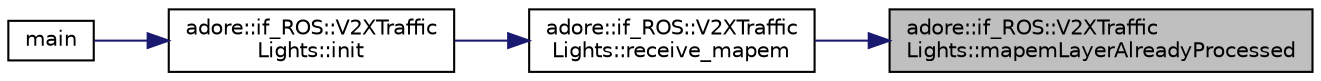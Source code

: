 digraph "adore::if_ROS::V2XTrafficLights::mapemLayerAlreadyProcessed"
{
 // LATEX_PDF_SIZE
  edge [fontname="Helvetica",fontsize="10",labelfontname="Helvetica",labelfontsize="10"];
  node [fontname="Helvetica",fontsize="10",shape=record];
  rankdir="RL";
  Node1 [label="adore::if_ROS::V2XTraffic\lLights::mapemLayerAlreadyProcessed",height=0.2,width=0.4,color="black", fillcolor="grey75", style="filled", fontcolor="black",tooltip=" "];
  Node1 -> Node2 [dir="back",color="midnightblue",fontsize="10",style="solid",fontname="Helvetica"];
  Node2 [label="adore::if_ROS::V2XTraffic\lLights::receive_mapem",height=0.2,width=0.4,color="black", fillcolor="white", style="filled",URL="$classadore_1_1if__ROS_1_1V2XTrafficLights.html#af2d6dc886327d6ee932e4a969420f6f5",tooltip=" "];
  Node2 -> Node3 [dir="back",color="midnightblue",fontsize="10",style="solid",fontname="Helvetica"];
  Node3 [label="adore::if_ROS::V2XTraffic\lLights::init",height=0.2,width=0.4,color="black", fillcolor="white", style="filled",URL="$classadore_1_1if__ROS_1_1V2XTrafficLights.html#aa163033cdf1becb221f8a762162c429e",tooltip=" "];
  Node3 -> Node4 [dir="back",color="midnightblue",fontsize="10",style="solid",fontname="Helvetica"];
  Node4 [label="main",height=0.2,width=0.4,color="black", fillcolor="white", style="filled",URL="$v2x__trafficlights__node_8cpp.html#a3c04138a5bfe5d72780bb7e82a18e627",tooltip=" "];
}
